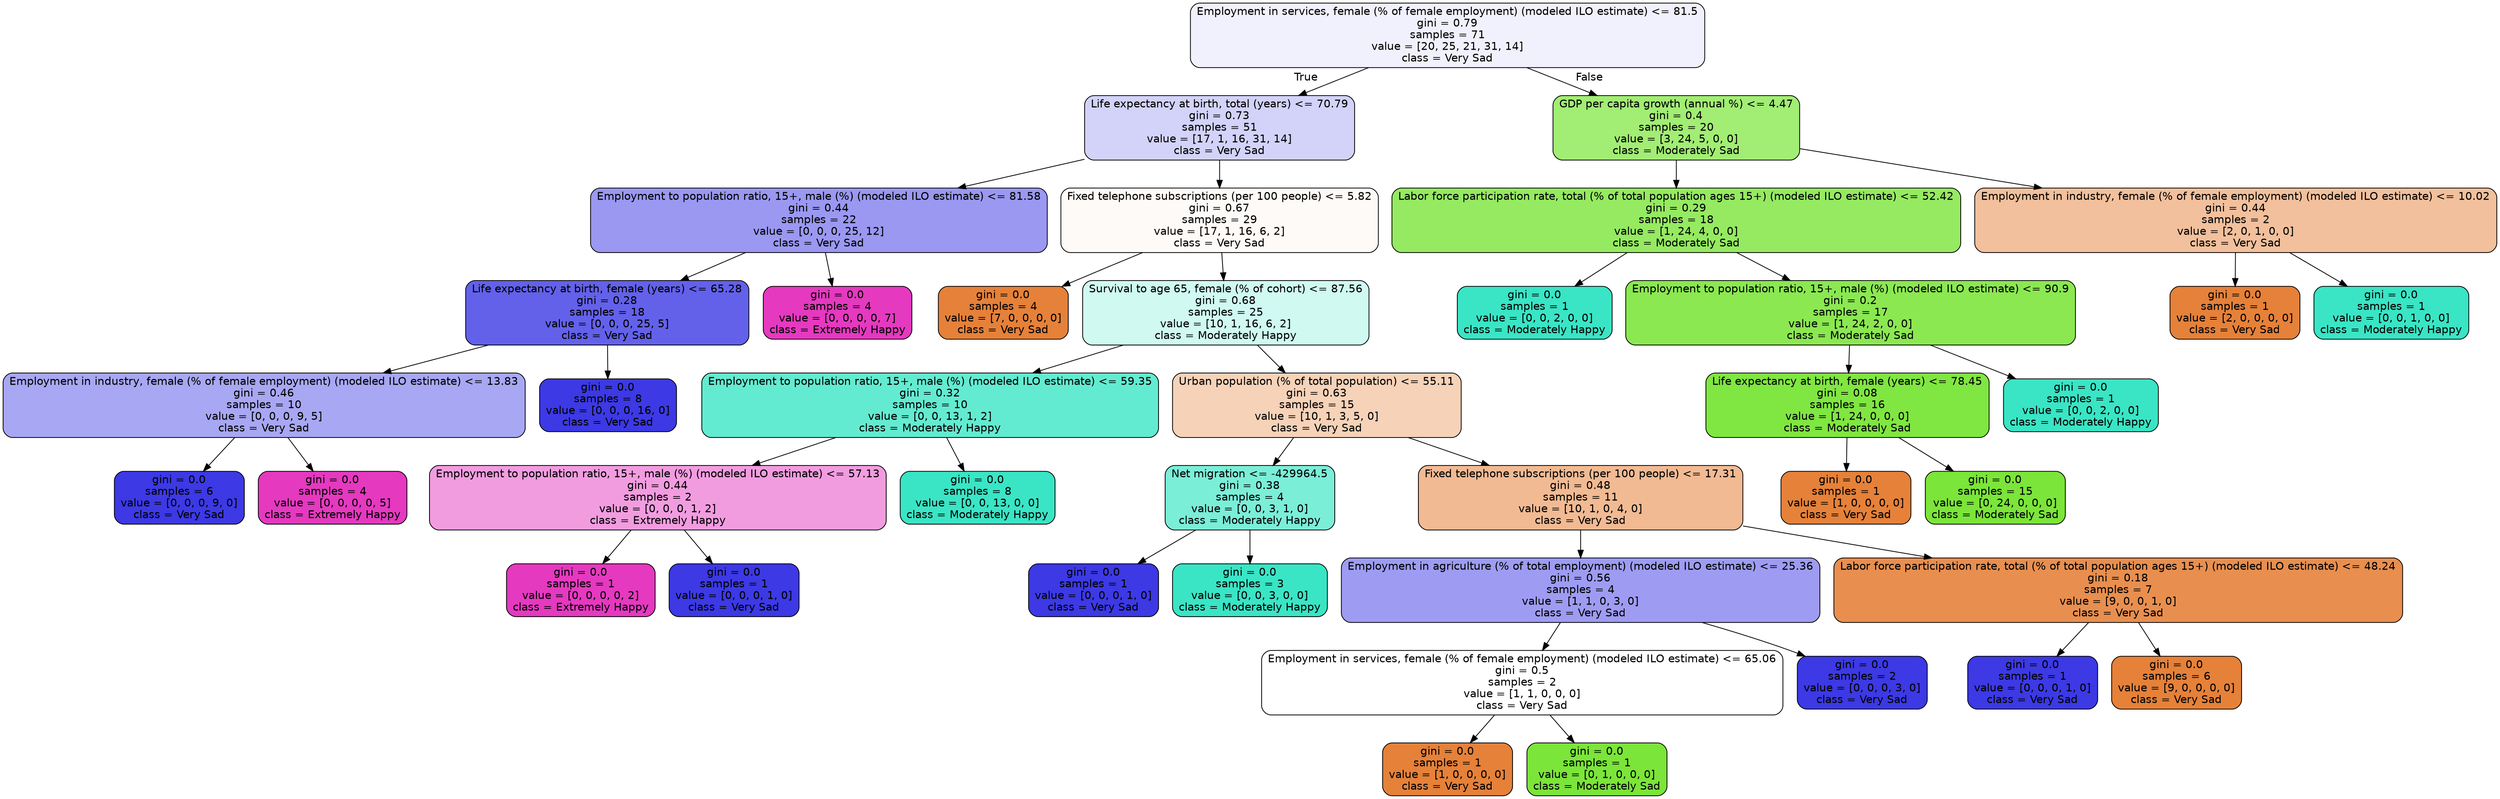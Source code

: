 digraph Tree {
node [shape=box, style="filled, rounded", color="black", fontname=helvetica] ;
edge [fontname=helvetica] ;
0 [label="Employment in services, female (% of female employment) (modeled ILO estimate) <= 81.5\ngini = 0.79\nsamples = 71\nvalue = [20, 25, 21, 31, 14]\nclass = Very Sad", fillcolor="#f1f1fd"] ;
1 [label="Life expectancy at birth, total (years) <= 70.79\ngini = 0.73\nsamples = 51\nvalue = [17, 1, 16, 31, 14]\nclass = Very Sad", fillcolor="#d3d2f9"] ;
0 -> 1 [labeldistance=2.5, labelangle=45, headlabel="True"] ;
2 [label="Employment to population ratio, 15+, male (%) (modeled ILO estimate) <= 81.58\ngini = 0.44\nsamples = 22\nvalue = [0, 0, 0, 25, 12]\nclass = Very Sad", fillcolor="#9a98f1"] ;
1 -> 2 ;
3 [label="Life expectancy at birth, female (years) <= 65.28\ngini = 0.28\nsamples = 18\nvalue = [0, 0, 0, 25, 5]\nclass = Very Sad", fillcolor="#6361ea"] ;
2 -> 3 ;
4 [label="Employment in industry, female (% of female employment) (modeled ILO estimate) <= 13.83\ngini = 0.46\nsamples = 10\nvalue = [0, 0, 0, 9, 5]\nclass = Very Sad", fillcolor="#a8a7f3"] ;
3 -> 4 ;
5 [label="gini = 0.0\nsamples = 6\nvalue = [0, 0, 0, 9, 0]\nclass = Very Sad", fillcolor="#3c39e5"] ;
4 -> 5 ;
6 [label="gini = 0.0\nsamples = 4\nvalue = [0, 0, 0, 0, 5]\nclass = Extremely Happy", fillcolor="#e539c0"] ;
4 -> 6 ;
7 [label="gini = 0.0\nsamples = 8\nvalue = [0, 0, 0, 16, 0]\nclass = Very Sad", fillcolor="#3c39e5"] ;
3 -> 7 ;
8 [label="gini = 0.0\nsamples = 4\nvalue = [0, 0, 0, 0, 7]\nclass = Extremely Happy", fillcolor="#e539c0"] ;
2 -> 8 ;
9 [label="Fixed telephone subscriptions (per 100 people) <= 5.82\ngini = 0.67\nsamples = 29\nvalue = [17, 1, 16, 6, 2]\nclass = Very Sad", fillcolor="#fefaf7"] ;
1 -> 9 ;
10 [label="gini = 0.0\nsamples = 4\nvalue = [7, 0, 0, 0, 0]\nclass = Very Sad", fillcolor="#e58139"] ;
9 -> 10 ;
11 [label="Survival to age 65, female (% of cohort) <= 87.56\ngini = 0.68\nsamples = 25\nvalue = [10, 1, 16, 6, 2]\nclass = Moderately Happy", fillcolor="#cff9f1"] ;
9 -> 11 ;
12 [label="Employment to population ratio, 15+, male (%) (modeled ILO estimate) <= 59.35\ngini = 0.32\nsamples = 10\nvalue = [0, 0, 13, 1, 2]\nclass = Moderately Happy", fillcolor="#63ebd1"] ;
11 -> 12 ;
13 [label="Employment to population ratio, 15+, male (%) (modeled ILO estimate) <= 57.13\ngini = 0.44\nsamples = 2\nvalue = [0, 0, 0, 1, 2]\nclass = Extremely Happy", fillcolor="#f29ce0"] ;
12 -> 13 ;
14 [label="gini = 0.0\nsamples = 1\nvalue = [0, 0, 0, 0, 2]\nclass = Extremely Happy", fillcolor="#e539c0"] ;
13 -> 14 ;
15 [label="gini = 0.0\nsamples = 1\nvalue = [0, 0, 0, 1, 0]\nclass = Very Sad", fillcolor="#3c39e5"] ;
13 -> 15 ;
16 [label="gini = 0.0\nsamples = 8\nvalue = [0, 0, 13, 0, 0]\nclass = Moderately Happy", fillcolor="#39e5c5"] ;
12 -> 16 ;
17 [label="Urban population (% of total population) <= 55.11\ngini = 0.63\nsamples = 15\nvalue = [10, 1, 3, 5, 0]\nclass = Very Sad", fillcolor="#f6d2b8"] ;
11 -> 17 ;
18 [label="Net migration <= -429964.5\ngini = 0.38\nsamples = 4\nvalue = [0, 0, 3, 1, 0]\nclass = Moderately Happy", fillcolor="#7beed8"] ;
17 -> 18 ;
19 [label="gini = 0.0\nsamples = 1\nvalue = [0, 0, 0, 1, 0]\nclass = Very Sad", fillcolor="#3c39e5"] ;
18 -> 19 ;
20 [label="gini = 0.0\nsamples = 3\nvalue = [0, 0, 3, 0, 0]\nclass = Moderately Happy", fillcolor="#39e5c5"] ;
18 -> 20 ;
21 [label="Fixed telephone subscriptions (per 100 people) <= 17.31\ngini = 0.48\nsamples = 11\nvalue = [10, 1, 0, 4, 0]\nclass = Very Sad", fillcolor="#f1ba93"] ;
17 -> 21 ;
22 [label="Employment in agriculture (% of total employment) (modeled ILO estimate) <= 25.36\ngini = 0.56\nsamples = 4\nvalue = [1, 1, 0, 3, 0]\nclass = Very Sad", fillcolor="#9e9cf2"] ;
21 -> 22 ;
23 [label="Employment in services, female (% of female employment) (modeled ILO estimate) <= 65.06\ngini = 0.5\nsamples = 2\nvalue = [1, 1, 0, 0, 0]\nclass = Very Sad", fillcolor="#ffffff"] ;
22 -> 23 ;
24 [label="gini = 0.0\nsamples = 1\nvalue = [1, 0, 0, 0, 0]\nclass = Very Sad", fillcolor="#e58139"] ;
23 -> 24 ;
25 [label="gini = 0.0\nsamples = 1\nvalue = [0, 1, 0, 0, 0]\nclass = Moderately Sad", fillcolor="#7be539"] ;
23 -> 25 ;
26 [label="gini = 0.0\nsamples = 2\nvalue = [0, 0, 0, 3, 0]\nclass = Very Sad", fillcolor="#3c39e5"] ;
22 -> 26 ;
27 [label="Labor force participation rate, total (% of total population ages 15+) (modeled ILO estimate) <= 48.24\ngini = 0.18\nsamples = 7\nvalue = [9, 0, 0, 1, 0]\nclass = Very Sad", fillcolor="#e88f4f"] ;
21 -> 27 ;
28 [label="gini = 0.0\nsamples = 1\nvalue = [0, 0, 0, 1, 0]\nclass = Very Sad", fillcolor="#3c39e5"] ;
27 -> 28 ;
29 [label="gini = 0.0\nsamples = 6\nvalue = [9, 0, 0, 0, 0]\nclass = Very Sad", fillcolor="#e58139"] ;
27 -> 29 ;
30 [label="GDP per capita growth (annual %) <= 4.47\ngini = 0.4\nsamples = 20\nvalue = [3, 24, 5, 0, 0]\nclass = Moderately Sad", fillcolor="#a2ed74"] ;
0 -> 30 [labeldistance=2.5, labelangle=-45, headlabel="False"] ;
31 [label="Labor force participation rate, total (% of total population ages 15+) (modeled ILO estimate) <= 52.42\ngini = 0.29\nsamples = 18\nvalue = [1, 24, 4, 0, 0]\nclass = Moderately Sad", fillcolor="#95ea61"] ;
30 -> 31 ;
32 [label="gini = 0.0\nsamples = 1\nvalue = [0, 0, 2, 0, 0]\nclass = Moderately Happy", fillcolor="#39e5c5"] ;
31 -> 32 ;
33 [label="Employment to population ratio, 15+, male (%) (modeled ILO estimate) <= 90.9\ngini = 0.2\nsamples = 17\nvalue = [1, 24, 2, 0, 0]\nclass = Moderately Sad", fillcolor="#8be851"] ;
31 -> 33 ;
34 [label="Life expectancy at birth, female (years) <= 78.45\ngini = 0.08\nsamples = 16\nvalue = [1, 24, 0, 0, 0]\nclass = Moderately Sad", fillcolor="#80e641"] ;
33 -> 34 ;
35 [label="gini = 0.0\nsamples = 1\nvalue = [1, 0, 0, 0, 0]\nclass = Very Sad", fillcolor="#e58139"] ;
34 -> 35 ;
36 [label="gini = 0.0\nsamples = 15\nvalue = [0, 24, 0, 0, 0]\nclass = Moderately Sad", fillcolor="#7be539"] ;
34 -> 36 ;
37 [label="gini = 0.0\nsamples = 1\nvalue = [0, 0, 2, 0, 0]\nclass = Moderately Happy", fillcolor="#39e5c5"] ;
33 -> 37 ;
38 [label="Employment in industry, female (% of female employment) (modeled ILO estimate) <= 10.02\ngini = 0.44\nsamples = 2\nvalue = [2, 0, 1, 0, 0]\nclass = Very Sad", fillcolor="#f2c09c"] ;
30 -> 38 ;
39 [label="gini = 0.0\nsamples = 1\nvalue = [2, 0, 0, 0, 0]\nclass = Very Sad", fillcolor="#e58139"] ;
38 -> 39 ;
40 [label="gini = 0.0\nsamples = 1\nvalue = [0, 0, 1, 0, 0]\nclass = Moderately Happy", fillcolor="#39e5c5"] ;
38 -> 40 ;
}